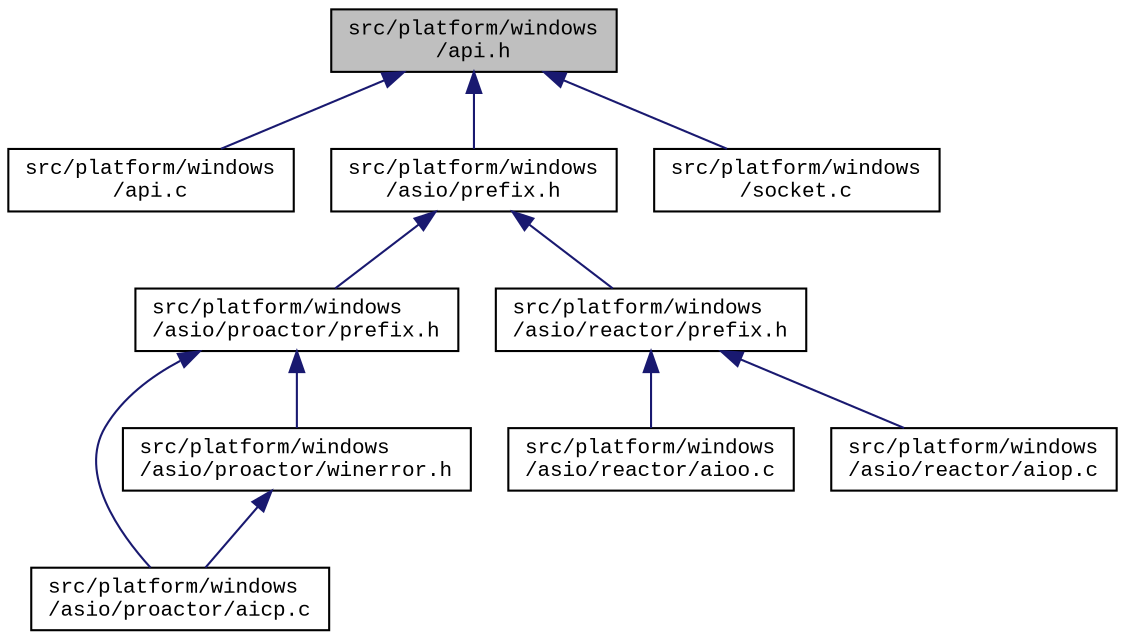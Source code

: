 digraph "src/platform/windows/api.h"
{
  edge [fontname="CourierNew",fontsize="10",labelfontname="CourierNew",labelfontsize="10"];
  node [fontname="CourierNew",fontsize="10",shape=record];
  Node1 [label="src/platform/windows\l/api.h",height=0.2,width=0.4,color="black", fillcolor="grey75", style="filled" fontcolor="black"];
  Node1 -> Node2 [dir="back",color="midnightblue",fontsize="10",style="solid",fontname="CourierNew"];
  Node2 [label="src/platform/windows\l/api.c",height=0.2,width=0.4,color="black", fillcolor="white", style="filled",URL="$d1/d69/windows_2api_8c_source.html"];
  Node1 -> Node3 [dir="back",color="midnightblue",fontsize="10",style="solid",fontname="CourierNew"];
  Node3 [label="src/platform/windows\l/asio/prefix.h",height=0.2,width=0.4,color="black", fillcolor="white", style="filled",URL="$d9/d0a/platform_2windows_2asio_2prefix_8h_source.html"];
  Node3 -> Node4 [dir="back",color="midnightblue",fontsize="10",style="solid",fontname="CourierNew"];
  Node4 [label="src/platform/windows\l/asio/proactor/prefix.h",height=0.2,width=0.4,color="black", fillcolor="white", style="filled",URL="$d1/de7/platform_2windows_2asio_2proactor_2prefix_8h_source.html"];
  Node4 -> Node5 [dir="back",color="midnightblue",fontsize="10",style="solid",fontname="CourierNew"];
  Node5 [label="src/platform/windows\l/asio/proactor/aicp.c",height=0.2,width=0.4,color="black", fillcolor="white", style="filled",URL="$df/d5f/platform_2windows_2asio_2proactor_2aicp_8c_source.html"];
  Node4 -> Node6 [dir="back",color="midnightblue",fontsize="10",style="solid",fontname="CourierNew"];
  Node6 [label="src/platform/windows\l/asio/proactor/winerror.h",height=0.2,width=0.4,color="black", fillcolor="white", style="filled",URL="$d4/ded/winerror_8h.html"];
  Node6 -> Node5 [dir="back",color="midnightblue",fontsize="10",style="solid",fontname="CourierNew"];
  Node3 -> Node7 [dir="back",color="midnightblue",fontsize="10",style="solid",fontname="CourierNew"];
  Node7 [label="src/platform/windows\l/asio/reactor/prefix.h",height=0.2,width=0.4,color="black", fillcolor="white", style="filled",URL="$d0/d00/platform_2windows_2asio_2reactor_2prefix_8h_source.html"];
  Node7 -> Node8 [dir="back",color="midnightblue",fontsize="10",style="solid",fontname="CourierNew"];
  Node8 [label="src/platform/windows\l/asio/reactor/aioo.c",height=0.2,width=0.4,color="black", fillcolor="white", style="filled",URL="$d5/d8c/platform_2windows_2asio_2reactor_2aioo_8c_source.html"];
  Node7 -> Node9 [dir="back",color="midnightblue",fontsize="10",style="solid",fontname="CourierNew"];
  Node9 [label="src/platform/windows\l/asio/reactor/aiop.c",height=0.2,width=0.4,color="black", fillcolor="white", style="filled",URL="$d1/d2f/platform_2windows_2asio_2reactor_2aiop_8c_source.html"];
  Node1 -> Node10 [dir="back",color="midnightblue",fontsize="10",style="solid",fontname="CourierNew"];
  Node10 [label="src/platform/windows\l/socket.c",height=0.2,width=0.4,color="black", fillcolor="white", style="filled",URL="$d5/d8b/windows_2socket_8c_source.html"];
}
